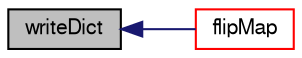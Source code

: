 digraph "writeDict"
{
  bgcolor="transparent";
  edge [fontname="FreeSans",fontsize="10",labelfontname="FreeSans",labelfontsize="10"];
  node [fontname="FreeSans",fontsize="10",shape=record];
  rankdir="LR";
  Node3329 [label="writeDict",height=0.2,width=0.4,color="black", fillcolor="grey75", style="filled", fontcolor="black"];
  Node3329 -> Node3330 [dir="back",color="midnightblue",fontsize="10",style="solid",fontname="FreeSans"];
  Node3330 [label="flipMap",height=0.2,width=0.4,color="red",URL="$a27510.html#a03ecd61e4e943657de29efcacd488b19",tooltip="Return face flip map. "];
}
